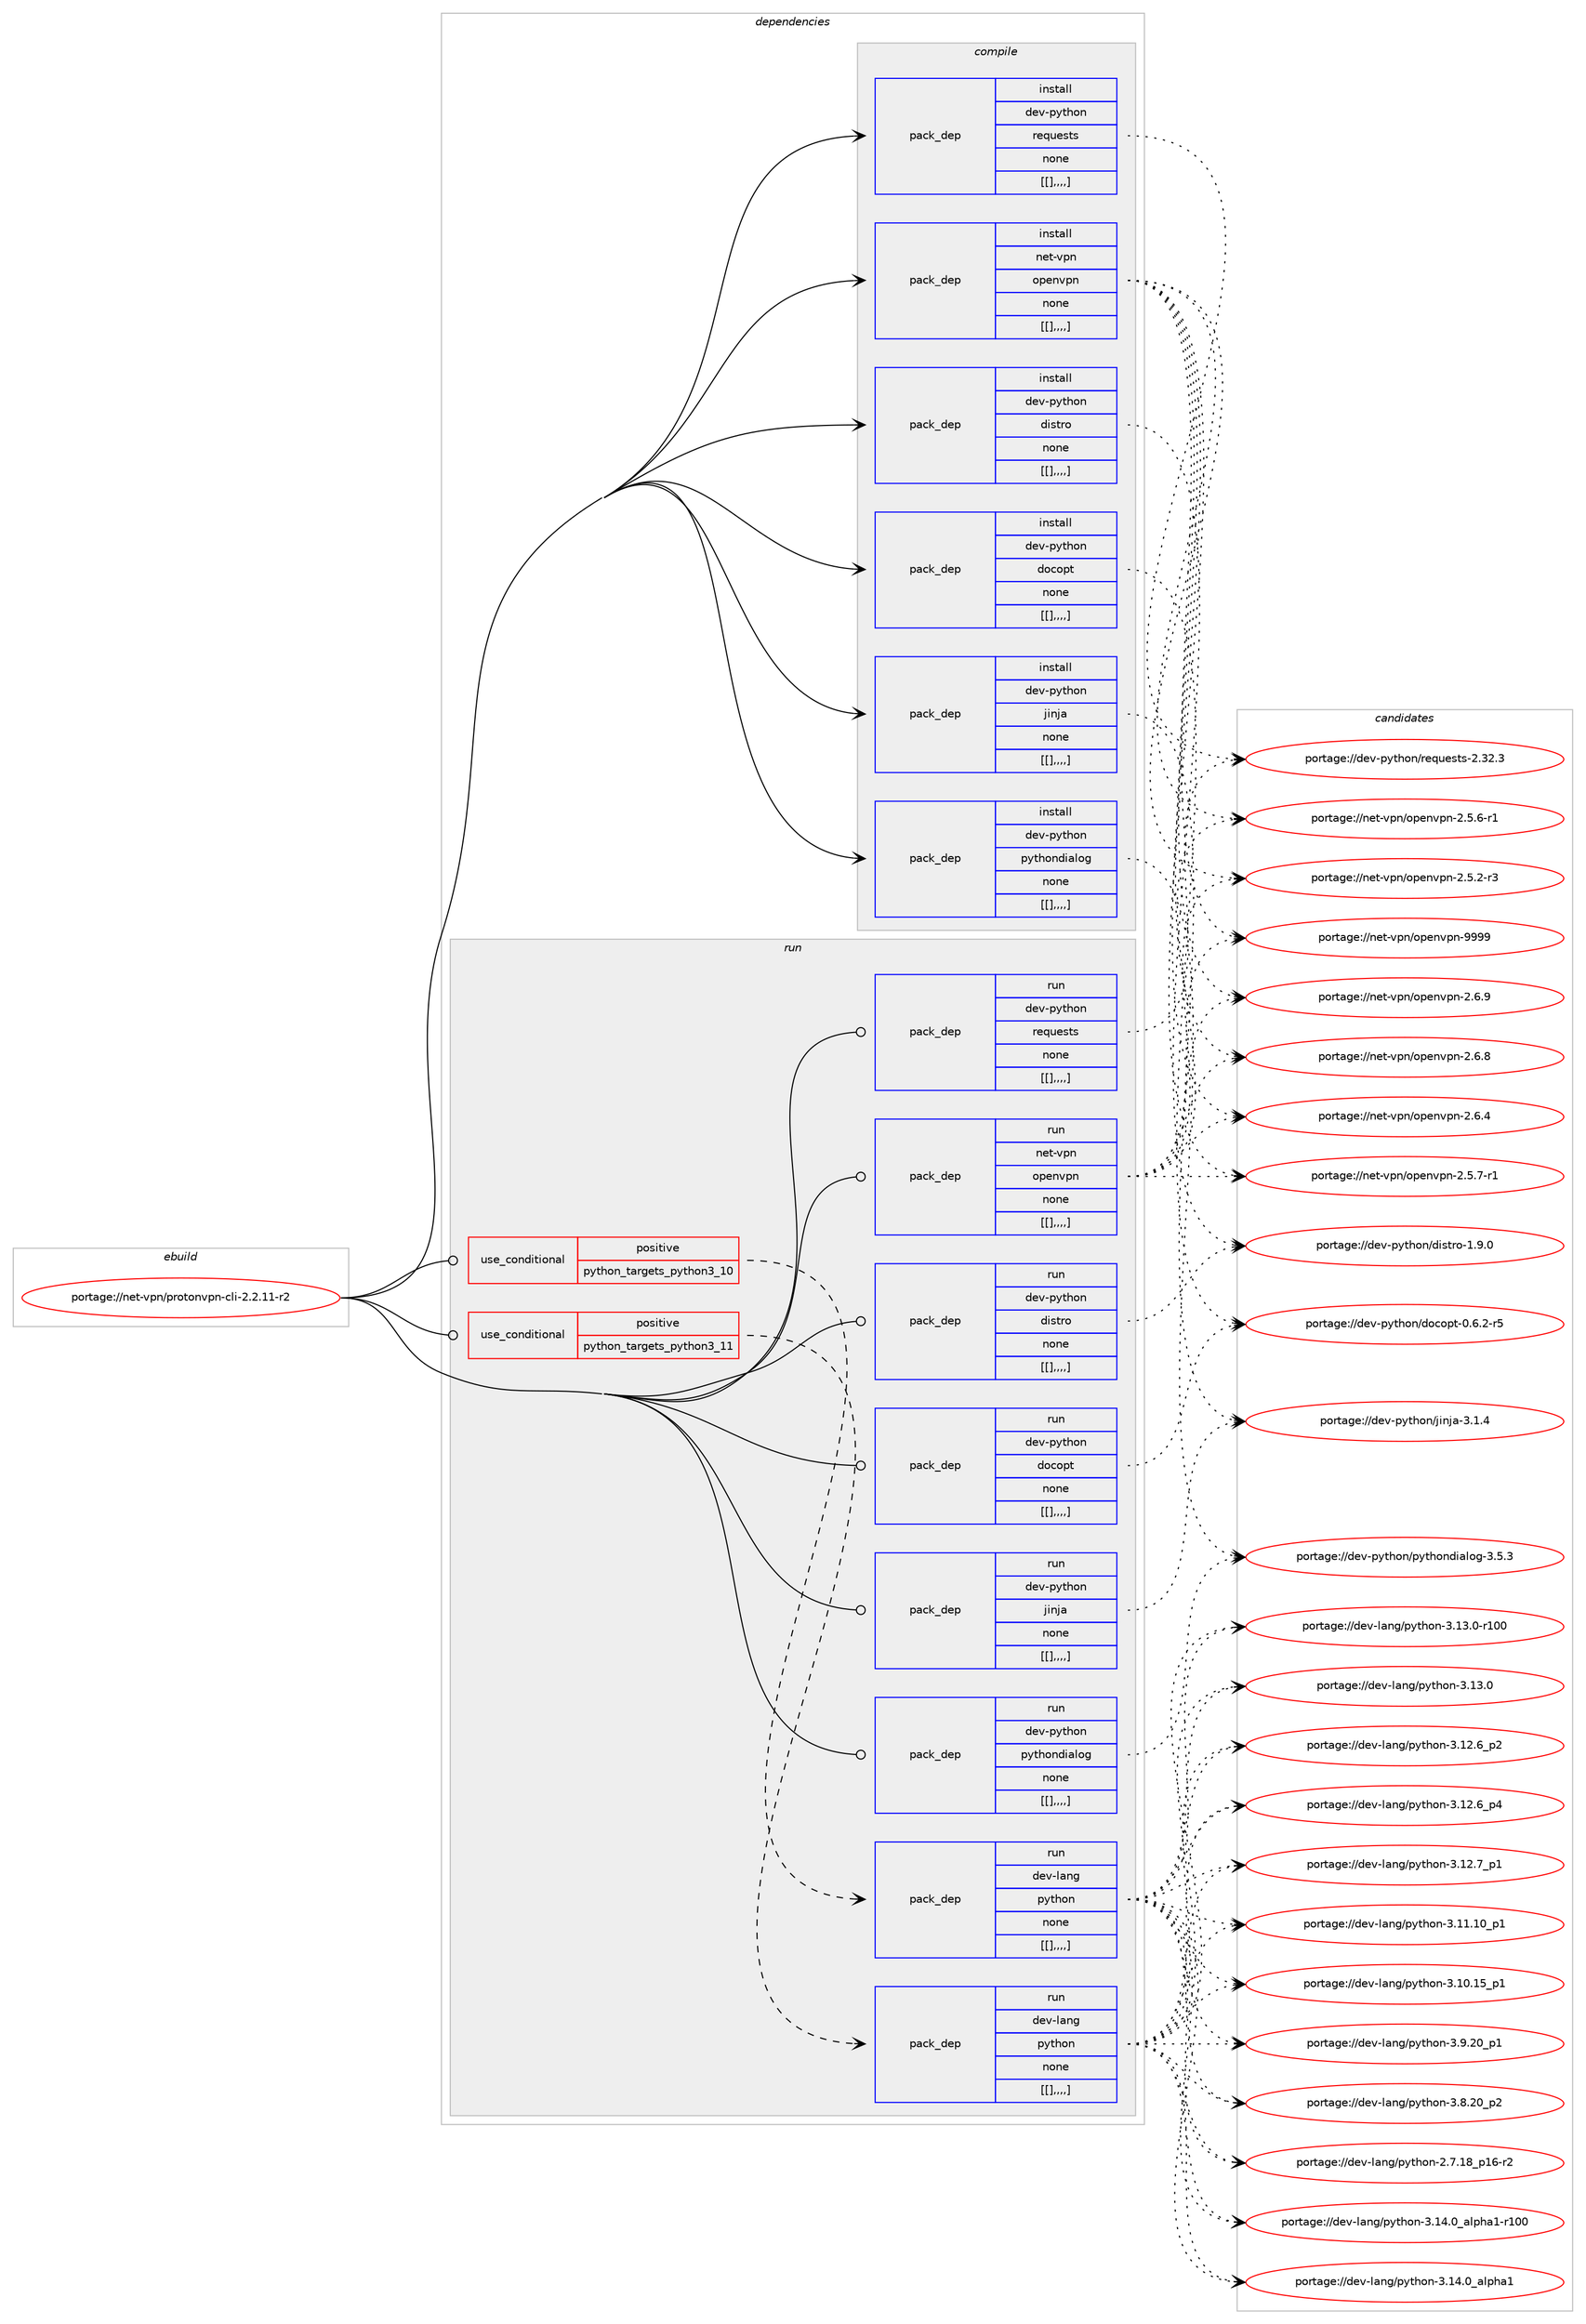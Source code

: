 digraph prolog {

# *************
# Graph options
# *************

newrank=true;
concentrate=true;
compound=true;
graph [rankdir=LR,fontname=Helvetica,fontsize=10,ranksep=1.5];#, ranksep=2.5, nodesep=0.2];
edge  [arrowhead=vee];
node  [fontname=Helvetica,fontsize=10];

# **********
# The ebuild
# **********

subgraph cluster_leftcol {
color=gray;
label=<<i>ebuild</i>>;
id [label="portage://net-vpn/protonvpn-cli-2.2.11-r2", color=red, width=4, href="../net-vpn/protonvpn-cli-2.2.11-r2.svg"];
}

# ****************
# The dependencies
# ****************

subgraph cluster_midcol {
color=gray;
label=<<i>dependencies</i>>;
subgraph cluster_compile {
fillcolor="#eeeeee";
style=filled;
label=<<i>compile</i>>;
subgraph pack297837 {
dependency409360 [label=<<TABLE BORDER="0" CELLBORDER="1" CELLSPACING="0" CELLPADDING="4" WIDTH="220"><TR><TD ROWSPAN="6" CELLPADDING="30">pack_dep</TD></TR><TR><TD WIDTH="110">install</TD></TR><TR><TD>dev-python</TD></TR><TR><TD>distro</TD></TR><TR><TD>none</TD></TR><TR><TD>[[],,,,]</TD></TR></TABLE>>, shape=none, color=blue];
}
id:e -> dependency409360:w [weight=20,style="solid",arrowhead="vee"];
subgraph pack297918 {
dependency409487 [label=<<TABLE BORDER="0" CELLBORDER="1" CELLSPACING="0" CELLPADDING="4" WIDTH="220"><TR><TD ROWSPAN="6" CELLPADDING="30">pack_dep</TD></TR><TR><TD WIDTH="110">install</TD></TR><TR><TD>dev-python</TD></TR><TR><TD>docopt</TD></TR><TR><TD>none</TD></TR><TR><TD>[[],,,,]</TD></TR></TABLE>>, shape=none, color=blue];
}
id:e -> dependency409487:w [weight=20,style="solid",arrowhead="vee"];
subgraph pack297930 {
dependency409519 [label=<<TABLE BORDER="0" CELLBORDER="1" CELLSPACING="0" CELLPADDING="4" WIDTH="220"><TR><TD ROWSPAN="6" CELLPADDING="30">pack_dep</TD></TR><TR><TD WIDTH="110">install</TD></TR><TR><TD>dev-python</TD></TR><TR><TD>jinja</TD></TR><TR><TD>none</TD></TR><TR><TD>[[],,,,]</TD></TR></TABLE>>, shape=none, color=blue];
}
id:e -> dependency409519:w [weight=20,style="solid",arrowhead="vee"];
subgraph pack297999 {
dependency409590 [label=<<TABLE BORDER="0" CELLBORDER="1" CELLSPACING="0" CELLPADDING="4" WIDTH="220"><TR><TD ROWSPAN="6" CELLPADDING="30">pack_dep</TD></TR><TR><TD WIDTH="110">install</TD></TR><TR><TD>dev-python</TD></TR><TR><TD>pythondialog</TD></TR><TR><TD>none</TD></TR><TR><TD>[[],,,,]</TD></TR></TABLE>>, shape=none, color=blue];
}
id:e -> dependency409590:w [weight=20,style="solid",arrowhead="vee"];
subgraph pack298069 {
dependency409751 [label=<<TABLE BORDER="0" CELLBORDER="1" CELLSPACING="0" CELLPADDING="4" WIDTH="220"><TR><TD ROWSPAN="6" CELLPADDING="30">pack_dep</TD></TR><TR><TD WIDTH="110">install</TD></TR><TR><TD>dev-python</TD></TR><TR><TD>requests</TD></TR><TR><TD>none</TD></TR><TR><TD>[[],,,,]</TD></TR></TABLE>>, shape=none, color=blue];
}
id:e -> dependency409751:w [weight=20,style="solid",arrowhead="vee"];
subgraph pack298110 {
dependency409771 [label=<<TABLE BORDER="0" CELLBORDER="1" CELLSPACING="0" CELLPADDING="4" WIDTH="220"><TR><TD ROWSPAN="6" CELLPADDING="30">pack_dep</TD></TR><TR><TD WIDTH="110">install</TD></TR><TR><TD>net-vpn</TD></TR><TR><TD>openvpn</TD></TR><TR><TD>none</TD></TR><TR><TD>[[],,,,]</TD></TR></TABLE>>, shape=none, color=blue];
}
id:e -> dependency409771:w [weight=20,style="solid",arrowhead="vee"];
}
subgraph cluster_compileandrun {
fillcolor="#eeeeee";
style=filled;
label=<<i>compile and run</i>>;
}
subgraph cluster_run {
fillcolor="#eeeeee";
style=filled;
label=<<i>run</i>>;
subgraph cond108599 {
dependency409821 [label=<<TABLE BORDER="0" CELLBORDER="1" CELLSPACING="0" CELLPADDING="4"><TR><TD ROWSPAN="3" CELLPADDING="10">use_conditional</TD></TR><TR><TD>positive</TD></TR><TR><TD>python_targets_python3_10</TD></TR></TABLE>>, shape=none, color=red];
subgraph pack298148 {
dependency409840 [label=<<TABLE BORDER="0" CELLBORDER="1" CELLSPACING="0" CELLPADDING="4" WIDTH="220"><TR><TD ROWSPAN="6" CELLPADDING="30">pack_dep</TD></TR><TR><TD WIDTH="110">run</TD></TR><TR><TD>dev-lang</TD></TR><TR><TD>python</TD></TR><TR><TD>none</TD></TR><TR><TD>[[],,,,]</TD></TR></TABLE>>, shape=none, color=blue];
}
dependency409821:e -> dependency409840:w [weight=20,style="dashed",arrowhead="vee"];
}
id:e -> dependency409821:w [weight=20,style="solid",arrowhead="odot"];
subgraph cond108620 {
dependency409889 [label=<<TABLE BORDER="0" CELLBORDER="1" CELLSPACING="0" CELLPADDING="4"><TR><TD ROWSPAN="3" CELLPADDING="10">use_conditional</TD></TR><TR><TD>positive</TD></TR><TR><TD>python_targets_python3_11</TD></TR></TABLE>>, shape=none, color=red];
subgraph pack298195 {
dependency409891 [label=<<TABLE BORDER="0" CELLBORDER="1" CELLSPACING="0" CELLPADDING="4" WIDTH="220"><TR><TD ROWSPAN="6" CELLPADDING="30">pack_dep</TD></TR><TR><TD WIDTH="110">run</TD></TR><TR><TD>dev-lang</TD></TR><TR><TD>python</TD></TR><TR><TD>none</TD></TR><TR><TD>[[],,,,]</TD></TR></TABLE>>, shape=none, color=blue];
}
dependency409889:e -> dependency409891:w [weight=20,style="dashed",arrowhead="vee"];
}
id:e -> dependency409889:w [weight=20,style="solid",arrowhead="odot"];
subgraph pack298215 {
dependency409942 [label=<<TABLE BORDER="0" CELLBORDER="1" CELLSPACING="0" CELLPADDING="4" WIDTH="220"><TR><TD ROWSPAN="6" CELLPADDING="30">pack_dep</TD></TR><TR><TD WIDTH="110">run</TD></TR><TR><TD>dev-python</TD></TR><TR><TD>distro</TD></TR><TR><TD>none</TD></TR><TR><TD>[[],,,,]</TD></TR></TABLE>>, shape=none, color=blue];
}
id:e -> dependency409942:w [weight=20,style="solid",arrowhead="odot"];
subgraph pack298244 {
dependency409963 [label=<<TABLE BORDER="0" CELLBORDER="1" CELLSPACING="0" CELLPADDING="4" WIDTH="220"><TR><TD ROWSPAN="6" CELLPADDING="30">pack_dep</TD></TR><TR><TD WIDTH="110">run</TD></TR><TR><TD>dev-python</TD></TR><TR><TD>docopt</TD></TR><TR><TD>none</TD></TR><TR><TD>[[],,,,]</TD></TR></TABLE>>, shape=none, color=blue];
}
id:e -> dependency409963:w [weight=20,style="solid",arrowhead="odot"];
subgraph pack298262 {
dependency410031 [label=<<TABLE BORDER="0" CELLBORDER="1" CELLSPACING="0" CELLPADDING="4" WIDTH="220"><TR><TD ROWSPAN="6" CELLPADDING="30">pack_dep</TD></TR><TR><TD WIDTH="110">run</TD></TR><TR><TD>dev-python</TD></TR><TR><TD>jinja</TD></TR><TR><TD>none</TD></TR><TR><TD>[[],,,,]</TD></TR></TABLE>>, shape=none, color=blue];
}
id:e -> dependency410031:w [weight=20,style="solid",arrowhead="odot"];
subgraph pack298290 {
dependency410078 [label=<<TABLE BORDER="0" CELLBORDER="1" CELLSPACING="0" CELLPADDING="4" WIDTH="220"><TR><TD ROWSPAN="6" CELLPADDING="30">pack_dep</TD></TR><TR><TD WIDTH="110">run</TD></TR><TR><TD>dev-python</TD></TR><TR><TD>pythondialog</TD></TR><TR><TD>none</TD></TR><TR><TD>[[],,,,]</TD></TR></TABLE>>, shape=none, color=blue];
}
id:e -> dependency410078:w [weight=20,style="solid",arrowhead="odot"];
subgraph pack298338 {
dependency410104 [label=<<TABLE BORDER="0" CELLBORDER="1" CELLSPACING="0" CELLPADDING="4" WIDTH="220"><TR><TD ROWSPAN="6" CELLPADDING="30">pack_dep</TD></TR><TR><TD WIDTH="110">run</TD></TR><TR><TD>dev-python</TD></TR><TR><TD>requests</TD></TR><TR><TD>none</TD></TR><TR><TD>[[],,,,]</TD></TR></TABLE>>, shape=none, color=blue];
}
id:e -> dependency410104:w [weight=20,style="solid",arrowhead="odot"];
subgraph pack298342 {
dependency410152 [label=<<TABLE BORDER="0" CELLBORDER="1" CELLSPACING="0" CELLPADDING="4" WIDTH="220"><TR><TD ROWSPAN="6" CELLPADDING="30">pack_dep</TD></TR><TR><TD WIDTH="110">run</TD></TR><TR><TD>net-vpn</TD></TR><TR><TD>openvpn</TD></TR><TR><TD>none</TD></TR><TR><TD>[[],,,,]</TD></TR></TABLE>>, shape=none, color=blue];
}
id:e -> dependency410152:w [weight=20,style="solid",arrowhead="odot"];
}
}

# **************
# The candidates
# **************

subgraph cluster_choices {
rank=same;
color=gray;
label=<<i>candidates</i>>;

subgraph choice297376 {
color=black;
nodesep=1;
choice1001011184511212111610411111047100105115116114111454946574648 [label="portage://dev-python/distro-1.9.0", color=red, width=4,href="../dev-python/distro-1.9.0.svg"];
dependency409360:e -> choice1001011184511212111610411111047100105115116114111454946574648:w [style=dotted,weight="100"];
}
subgraph choice297380 {
color=black;
nodesep=1;
choice1001011184511212111610411111047100111991111121164548465446504511453 [label="portage://dev-python/docopt-0.6.2-r5", color=red, width=4,href="../dev-python/docopt-0.6.2-r5.svg"];
dependency409487:e -> choice1001011184511212111610411111047100111991111121164548465446504511453:w [style=dotted,weight="100"];
}
subgraph choice297381 {
color=black;
nodesep=1;
choice100101118451121211161041111104710610511010697455146494652 [label="portage://dev-python/jinja-3.1.4", color=red, width=4,href="../dev-python/jinja-3.1.4.svg"];
dependency409519:e -> choice100101118451121211161041111104710610511010697455146494652:w [style=dotted,weight="100"];
}
subgraph choice297400 {
color=black;
nodesep=1;
choice100101118451121211161041111104711212111610411111010010597108111103455146534651 [label="portage://dev-python/pythondialog-3.5.3", color=red, width=4,href="../dev-python/pythondialog-3.5.3.svg"];
dependency409590:e -> choice100101118451121211161041111104711212111610411111010010597108111103455146534651:w [style=dotted,weight="100"];
}
subgraph choice297403 {
color=black;
nodesep=1;
choice100101118451121211161041111104711410111311710111511611545504651504651 [label="portage://dev-python/requests-2.32.3", color=red, width=4,href="../dev-python/requests-2.32.3.svg"];
dependency409751:e -> choice100101118451121211161041111104711410111311710111511611545504651504651:w [style=dotted,weight="100"];
}
subgraph choice297408 {
color=black;
nodesep=1;
choice11010111645118112110471111121011101181121104557575757 [label="portage://net-vpn/openvpn-9999", color=red, width=4,href="../net-vpn/openvpn-9999.svg"];
choice1101011164511811211047111112101110118112110455046544657 [label="portage://net-vpn/openvpn-2.6.9", color=red, width=4,href="../net-vpn/openvpn-2.6.9.svg"];
choice1101011164511811211047111112101110118112110455046544656 [label="portage://net-vpn/openvpn-2.6.8", color=red, width=4,href="../net-vpn/openvpn-2.6.8.svg"];
choice1101011164511811211047111112101110118112110455046544652 [label="portage://net-vpn/openvpn-2.6.4", color=red, width=4,href="../net-vpn/openvpn-2.6.4.svg"];
choice11010111645118112110471111121011101181121104550465346554511449 [label="portage://net-vpn/openvpn-2.5.7-r1", color=red, width=4,href="../net-vpn/openvpn-2.5.7-r1.svg"];
choice11010111645118112110471111121011101181121104550465346544511449 [label="portage://net-vpn/openvpn-2.5.6-r1", color=red, width=4,href="../net-vpn/openvpn-2.5.6-r1.svg"];
choice11010111645118112110471111121011101181121104550465346504511451 [label="portage://net-vpn/openvpn-2.5.2-r3", color=red, width=4,href="../net-vpn/openvpn-2.5.2-r3.svg"];
dependency409771:e -> choice11010111645118112110471111121011101181121104557575757:w [style=dotted,weight="100"];
dependency409771:e -> choice1101011164511811211047111112101110118112110455046544657:w [style=dotted,weight="100"];
dependency409771:e -> choice1101011164511811211047111112101110118112110455046544656:w [style=dotted,weight="100"];
dependency409771:e -> choice1101011164511811211047111112101110118112110455046544652:w [style=dotted,weight="100"];
dependency409771:e -> choice11010111645118112110471111121011101181121104550465346554511449:w [style=dotted,weight="100"];
dependency409771:e -> choice11010111645118112110471111121011101181121104550465346544511449:w [style=dotted,weight="100"];
dependency409771:e -> choice11010111645118112110471111121011101181121104550465346504511451:w [style=dotted,weight="100"];
}
subgraph choice297417 {
color=black;
nodesep=1;
choice100101118451089711010347112121116104111110455146495246489597108112104974945114494848 [label="portage://dev-lang/python-3.14.0_alpha1-r100", color=red, width=4,href="../dev-lang/python-3.14.0_alpha1-r100.svg"];
choice1001011184510897110103471121211161041111104551464952464895971081121049749 [label="portage://dev-lang/python-3.14.0_alpha1", color=red, width=4,href="../dev-lang/python-3.14.0_alpha1.svg"];
choice1001011184510897110103471121211161041111104551464951464845114494848 [label="portage://dev-lang/python-3.13.0-r100", color=red, width=4,href="../dev-lang/python-3.13.0-r100.svg"];
choice10010111845108971101034711212111610411111045514649514648 [label="portage://dev-lang/python-3.13.0", color=red, width=4,href="../dev-lang/python-3.13.0.svg"];
choice100101118451089711010347112121116104111110455146495046559511249 [label="portage://dev-lang/python-3.12.7_p1", color=red, width=4,href="../dev-lang/python-3.12.7_p1.svg"];
choice100101118451089711010347112121116104111110455146495046549511252 [label="portage://dev-lang/python-3.12.6_p4", color=red, width=4,href="../dev-lang/python-3.12.6_p4.svg"];
choice100101118451089711010347112121116104111110455146495046549511250 [label="portage://dev-lang/python-3.12.6_p2", color=red, width=4,href="../dev-lang/python-3.12.6_p2.svg"];
choice10010111845108971101034711212111610411111045514649494649489511249 [label="portage://dev-lang/python-3.11.10_p1", color=red, width=4,href="../dev-lang/python-3.11.10_p1.svg"];
choice10010111845108971101034711212111610411111045514649484649539511249 [label="portage://dev-lang/python-3.10.15_p1", color=red, width=4,href="../dev-lang/python-3.10.15_p1.svg"];
choice100101118451089711010347112121116104111110455146574650489511249 [label="portage://dev-lang/python-3.9.20_p1", color=red, width=4,href="../dev-lang/python-3.9.20_p1.svg"];
choice100101118451089711010347112121116104111110455146564650489511250 [label="portage://dev-lang/python-3.8.20_p2", color=red, width=4,href="../dev-lang/python-3.8.20_p2.svg"];
choice100101118451089711010347112121116104111110455046554649569511249544511450 [label="portage://dev-lang/python-2.7.18_p16-r2", color=red, width=4,href="../dev-lang/python-2.7.18_p16-r2.svg"];
dependency409840:e -> choice100101118451089711010347112121116104111110455146495246489597108112104974945114494848:w [style=dotted,weight="100"];
dependency409840:e -> choice1001011184510897110103471121211161041111104551464952464895971081121049749:w [style=dotted,weight="100"];
dependency409840:e -> choice1001011184510897110103471121211161041111104551464951464845114494848:w [style=dotted,weight="100"];
dependency409840:e -> choice10010111845108971101034711212111610411111045514649514648:w [style=dotted,weight="100"];
dependency409840:e -> choice100101118451089711010347112121116104111110455146495046559511249:w [style=dotted,weight="100"];
dependency409840:e -> choice100101118451089711010347112121116104111110455146495046549511252:w [style=dotted,weight="100"];
dependency409840:e -> choice100101118451089711010347112121116104111110455146495046549511250:w [style=dotted,weight="100"];
dependency409840:e -> choice10010111845108971101034711212111610411111045514649494649489511249:w [style=dotted,weight="100"];
dependency409840:e -> choice10010111845108971101034711212111610411111045514649484649539511249:w [style=dotted,weight="100"];
dependency409840:e -> choice100101118451089711010347112121116104111110455146574650489511249:w [style=dotted,weight="100"];
dependency409840:e -> choice100101118451089711010347112121116104111110455146564650489511250:w [style=dotted,weight="100"];
dependency409840:e -> choice100101118451089711010347112121116104111110455046554649569511249544511450:w [style=dotted,weight="100"];
}
subgraph choice297419 {
color=black;
nodesep=1;
choice100101118451089711010347112121116104111110455146495246489597108112104974945114494848 [label="portage://dev-lang/python-3.14.0_alpha1-r100", color=red, width=4,href="../dev-lang/python-3.14.0_alpha1-r100.svg"];
choice1001011184510897110103471121211161041111104551464952464895971081121049749 [label="portage://dev-lang/python-3.14.0_alpha1", color=red, width=4,href="../dev-lang/python-3.14.0_alpha1.svg"];
choice1001011184510897110103471121211161041111104551464951464845114494848 [label="portage://dev-lang/python-3.13.0-r100", color=red, width=4,href="../dev-lang/python-3.13.0-r100.svg"];
choice10010111845108971101034711212111610411111045514649514648 [label="portage://dev-lang/python-3.13.0", color=red, width=4,href="../dev-lang/python-3.13.0.svg"];
choice100101118451089711010347112121116104111110455146495046559511249 [label="portage://dev-lang/python-3.12.7_p1", color=red, width=4,href="../dev-lang/python-3.12.7_p1.svg"];
choice100101118451089711010347112121116104111110455146495046549511252 [label="portage://dev-lang/python-3.12.6_p4", color=red, width=4,href="../dev-lang/python-3.12.6_p4.svg"];
choice100101118451089711010347112121116104111110455146495046549511250 [label="portage://dev-lang/python-3.12.6_p2", color=red, width=4,href="../dev-lang/python-3.12.6_p2.svg"];
choice10010111845108971101034711212111610411111045514649494649489511249 [label="portage://dev-lang/python-3.11.10_p1", color=red, width=4,href="../dev-lang/python-3.11.10_p1.svg"];
choice10010111845108971101034711212111610411111045514649484649539511249 [label="portage://dev-lang/python-3.10.15_p1", color=red, width=4,href="../dev-lang/python-3.10.15_p1.svg"];
choice100101118451089711010347112121116104111110455146574650489511249 [label="portage://dev-lang/python-3.9.20_p1", color=red, width=4,href="../dev-lang/python-3.9.20_p1.svg"];
choice100101118451089711010347112121116104111110455146564650489511250 [label="portage://dev-lang/python-3.8.20_p2", color=red, width=4,href="../dev-lang/python-3.8.20_p2.svg"];
choice100101118451089711010347112121116104111110455046554649569511249544511450 [label="portage://dev-lang/python-2.7.18_p16-r2", color=red, width=4,href="../dev-lang/python-2.7.18_p16-r2.svg"];
dependency409891:e -> choice100101118451089711010347112121116104111110455146495246489597108112104974945114494848:w [style=dotted,weight="100"];
dependency409891:e -> choice1001011184510897110103471121211161041111104551464952464895971081121049749:w [style=dotted,weight="100"];
dependency409891:e -> choice1001011184510897110103471121211161041111104551464951464845114494848:w [style=dotted,weight="100"];
dependency409891:e -> choice10010111845108971101034711212111610411111045514649514648:w [style=dotted,weight="100"];
dependency409891:e -> choice100101118451089711010347112121116104111110455146495046559511249:w [style=dotted,weight="100"];
dependency409891:e -> choice100101118451089711010347112121116104111110455146495046549511252:w [style=dotted,weight="100"];
dependency409891:e -> choice100101118451089711010347112121116104111110455146495046549511250:w [style=dotted,weight="100"];
dependency409891:e -> choice10010111845108971101034711212111610411111045514649494649489511249:w [style=dotted,weight="100"];
dependency409891:e -> choice10010111845108971101034711212111610411111045514649484649539511249:w [style=dotted,weight="100"];
dependency409891:e -> choice100101118451089711010347112121116104111110455146574650489511249:w [style=dotted,weight="100"];
dependency409891:e -> choice100101118451089711010347112121116104111110455146564650489511250:w [style=dotted,weight="100"];
dependency409891:e -> choice100101118451089711010347112121116104111110455046554649569511249544511450:w [style=dotted,weight="100"];
}
subgraph choice297445 {
color=black;
nodesep=1;
choice1001011184511212111610411111047100105115116114111454946574648 [label="portage://dev-python/distro-1.9.0", color=red, width=4,href="../dev-python/distro-1.9.0.svg"];
dependency409942:e -> choice1001011184511212111610411111047100105115116114111454946574648:w [style=dotted,weight="100"];
}
subgraph choice297461 {
color=black;
nodesep=1;
choice1001011184511212111610411111047100111991111121164548465446504511453 [label="portage://dev-python/docopt-0.6.2-r5", color=red, width=4,href="../dev-python/docopt-0.6.2-r5.svg"];
dependency409963:e -> choice1001011184511212111610411111047100111991111121164548465446504511453:w [style=dotted,weight="100"];
}
subgraph choice297499 {
color=black;
nodesep=1;
choice100101118451121211161041111104710610511010697455146494652 [label="portage://dev-python/jinja-3.1.4", color=red, width=4,href="../dev-python/jinja-3.1.4.svg"];
dependency410031:e -> choice100101118451121211161041111104710610511010697455146494652:w [style=dotted,weight="100"];
}
subgraph choice297500 {
color=black;
nodesep=1;
choice100101118451121211161041111104711212111610411111010010597108111103455146534651 [label="portage://dev-python/pythondialog-3.5.3", color=red, width=4,href="../dev-python/pythondialog-3.5.3.svg"];
dependency410078:e -> choice100101118451121211161041111104711212111610411111010010597108111103455146534651:w [style=dotted,weight="100"];
}
subgraph choice297503 {
color=black;
nodesep=1;
choice100101118451121211161041111104711410111311710111511611545504651504651 [label="portage://dev-python/requests-2.32.3", color=red, width=4,href="../dev-python/requests-2.32.3.svg"];
dependency410104:e -> choice100101118451121211161041111104711410111311710111511611545504651504651:w [style=dotted,weight="100"];
}
subgraph choice297506 {
color=black;
nodesep=1;
choice11010111645118112110471111121011101181121104557575757 [label="portage://net-vpn/openvpn-9999", color=red, width=4,href="../net-vpn/openvpn-9999.svg"];
choice1101011164511811211047111112101110118112110455046544657 [label="portage://net-vpn/openvpn-2.6.9", color=red, width=4,href="../net-vpn/openvpn-2.6.9.svg"];
choice1101011164511811211047111112101110118112110455046544656 [label="portage://net-vpn/openvpn-2.6.8", color=red, width=4,href="../net-vpn/openvpn-2.6.8.svg"];
choice1101011164511811211047111112101110118112110455046544652 [label="portage://net-vpn/openvpn-2.6.4", color=red, width=4,href="../net-vpn/openvpn-2.6.4.svg"];
choice11010111645118112110471111121011101181121104550465346554511449 [label="portage://net-vpn/openvpn-2.5.7-r1", color=red, width=4,href="../net-vpn/openvpn-2.5.7-r1.svg"];
choice11010111645118112110471111121011101181121104550465346544511449 [label="portage://net-vpn/openvpn-2.5.6-r1", color=red, width=4,href="../net-vpn/openvpn-2.5.6-r1.svg"];
choice11010111645118112110471111121011101181121104550465346504511451 [label="portage://net-vpn/openvpn-2.5.2-r3", color=red, width=4,href="../net-vpn/openvpn-2.5.2-r3.svg"];
dependency410152:e -> choice11010111645118112110471111121011101181121104557575757:w [style=dotted,weight="100"];
dependency410152:e -> choice1101011164511811211047111112101110118112110455046544657:w [style=dotted,weight="100"];
dependency410152:e -> choice1101011164511811211047111112101110118112110455046544656:w [style=dotted,weight="100"];
dependency410152:e -> choice1101011164511811211047111112101110118112110455046544652:w [style=dotted,weight="100"];
dependency410152:e -> choice11010111645118112110471111121011101181121104550465346554511449:w [style=dotted,weight="100"];
dependency410152:e -> choice11010111645118112110471111121011101181121104550465346544511449:w [style=dotted,weight="100"];
dependency410152:e -> choice11010111645118112110471111121011101181121104550465346504511451:w [style=dotted,weight="100"];
}
}

}
